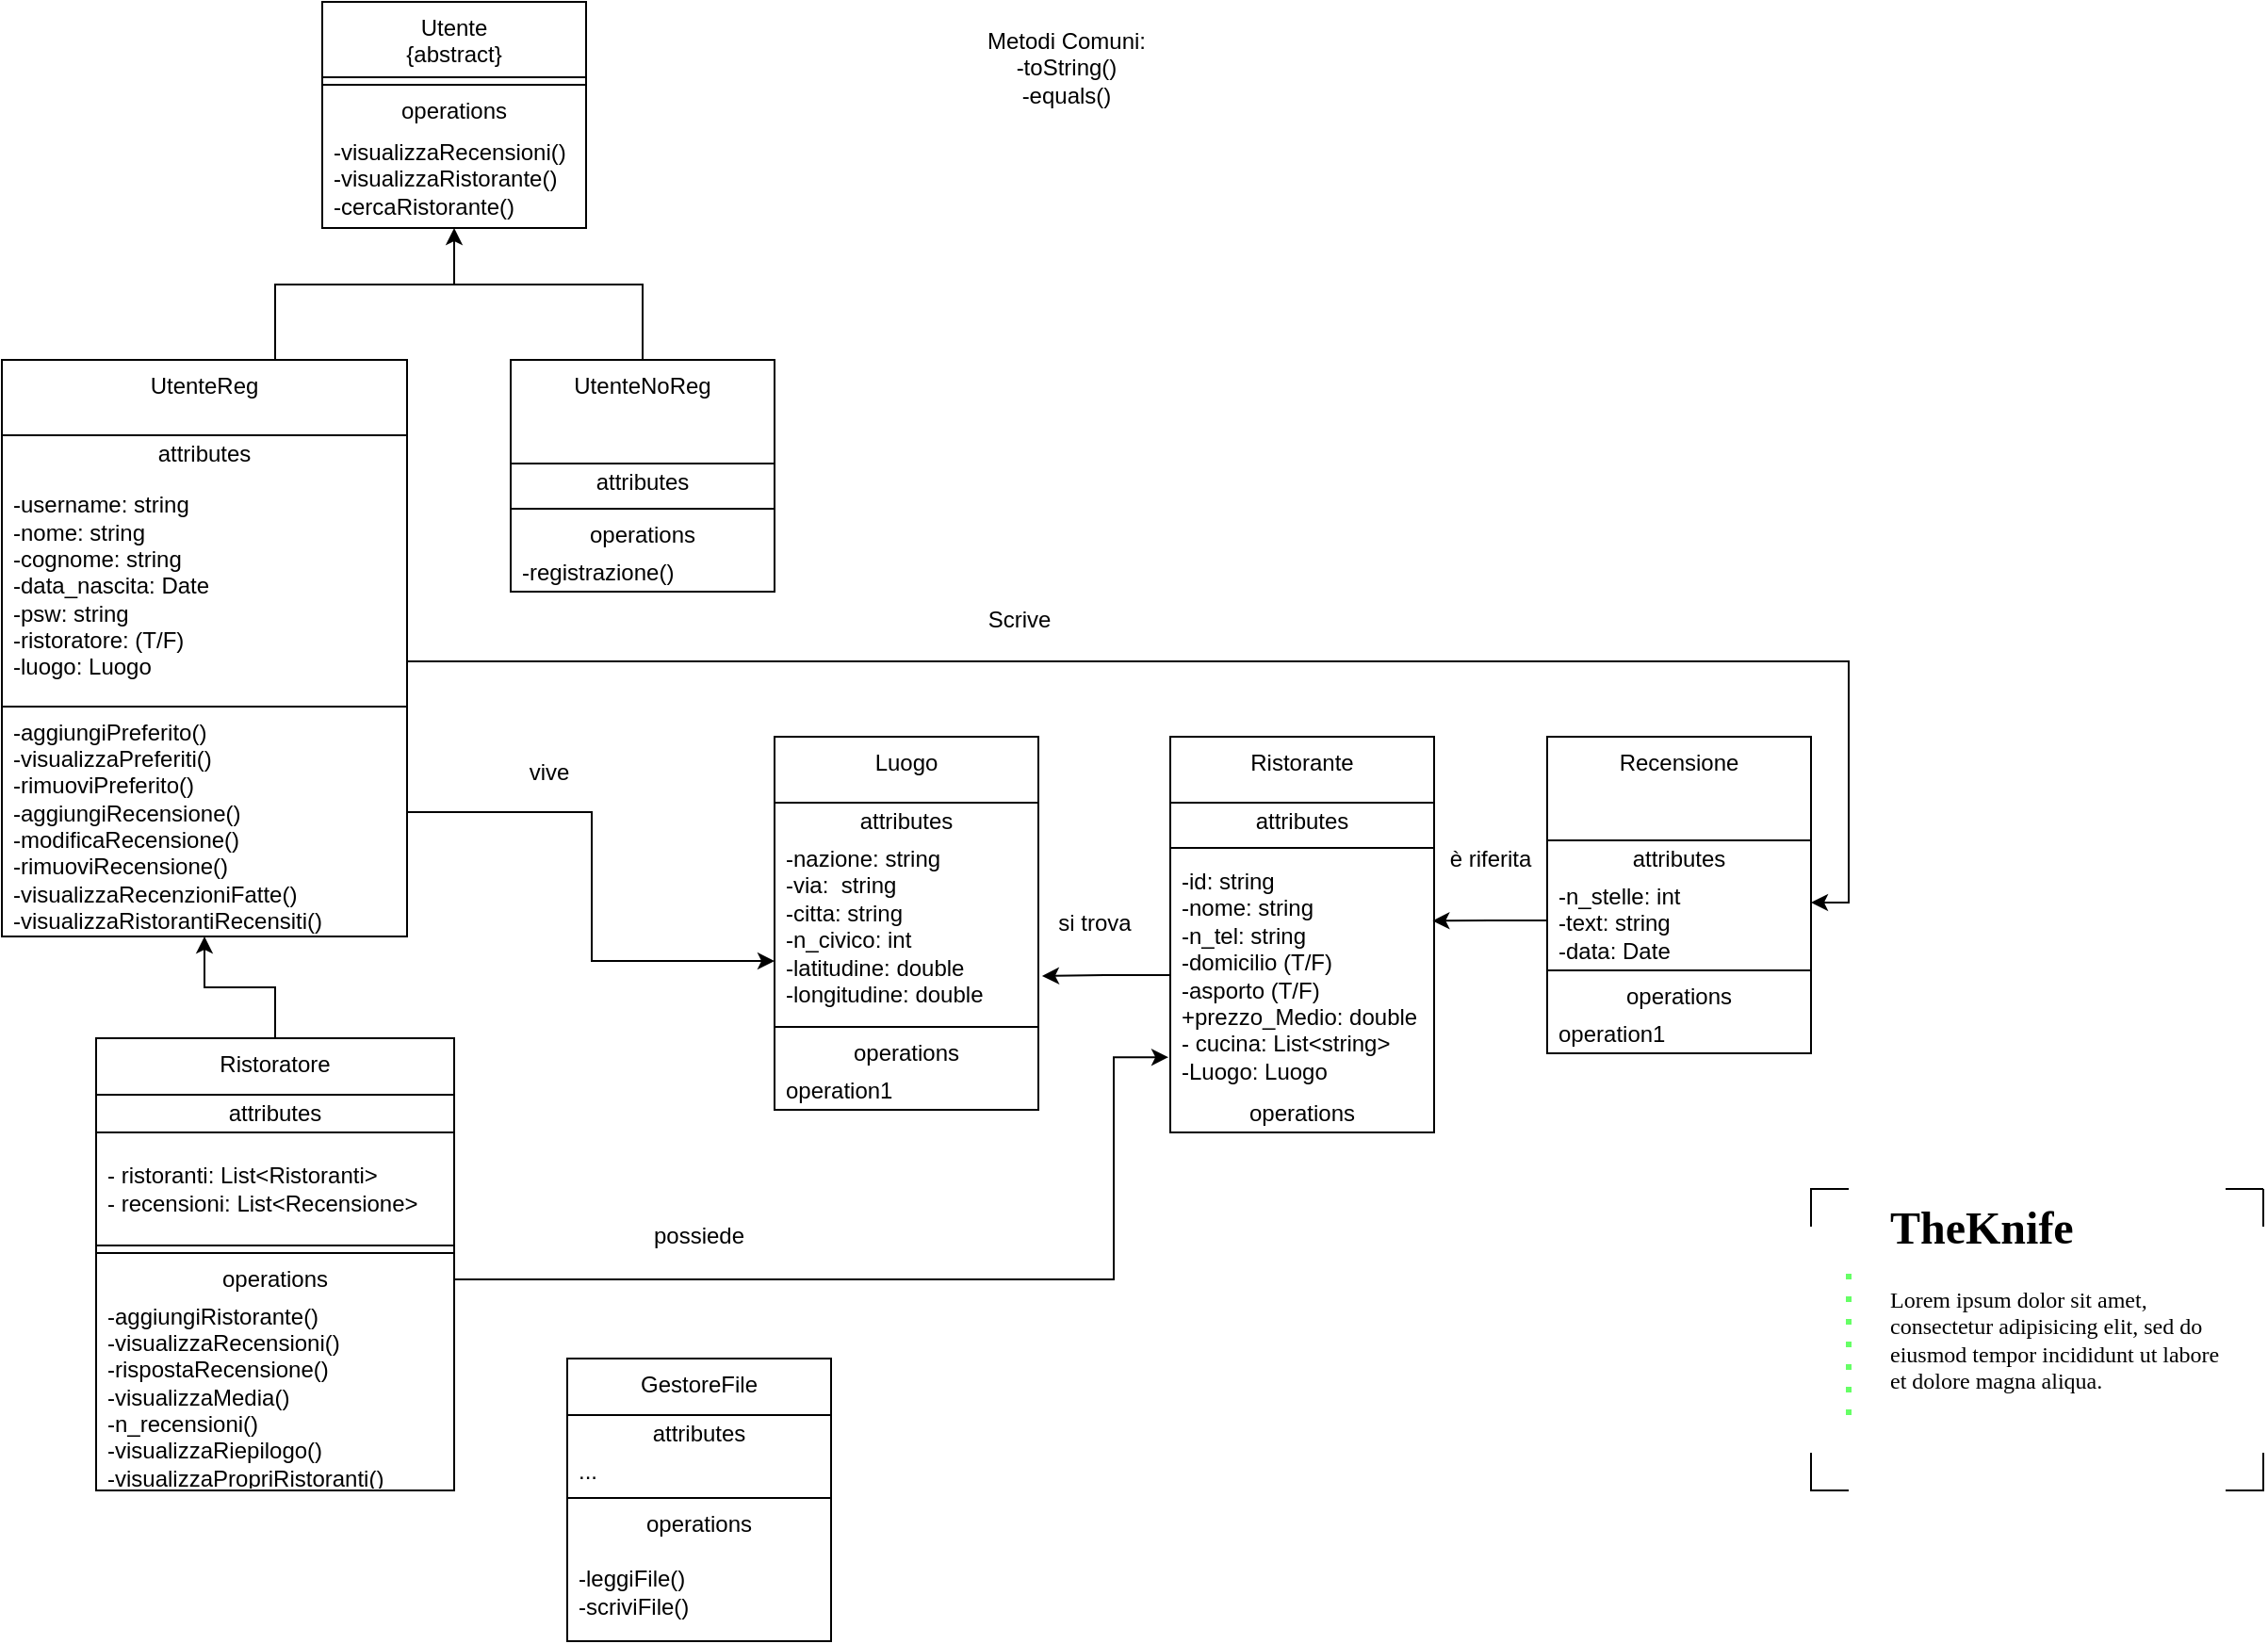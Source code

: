 <mxfile version="22.1.22" type="embed">
  <diagram name="Page-1" id="4kN5xnnU_OheXPAwVqNF">
    <mxGraphModel dx="1560" dy="1849" grid="1" gridSize="10" guides="1" tooltips="1" connect="1" arrows="1" fold="1" page="1" pageScale="1" pageWidth="850" pageHeight="1100" math="0" shadow="0">
      <root>
        <mxCell id="0" />
        <mxCell id="1" parent="0" />
        <mxCell id="CWcZoWYqdYBSjM3INNKV-1" value="&lt;h1 style=&quot;margin-top: 0px;&quot;&gt;&lt;font face=&quot;Verdana&quot;&gt;TheKnife&lt;/font&gt;&lt;/h1&gt;&lt;p&gt;&lt;font face=&quot;Verdana&quot;&gt;Lorem ipsum dolor sit amet, consectetur adipisicing elit, sed do eiusmod tempor incididunt ut labore et dolore magna aliqua.&lt;/font&gt;&lt;/p&gt;" style="text;html=1;whiteSpace=wrap;overflow=hidden;rounded=0;movable=1;resizable=1;rotatable=1;deletable=1;editable=1;locked=0;connectable=1;" parent="1" vertex="1">
          <mxGeometry x="880" y="10" width="180" height="140" as="geometry" />
        </mxCell>
        <mxCell id="CWcZoWYqdYBSjM3INNKV-2" value="" style="endArrow=none;dashed=1;html=1;dashPattern=1 3;strokeWidth=3;rounded=0;fillColor=#d5e8d4;strokeColor=#66FF66;movable=1;resizable=1;rotatable=1;deletable=1;editable=1;locked=0;connectable=1;" parent="1" edge="1">
          <mxGeometry width="50" height="50" relative="1" as="geometry">
            <mxPoint x="860" y="130" as="sourcePoint" />
            <mxPoint x="860" y="50" as="targetPoint" />
          </mxGeometry>
        </mxCell>
        <mxCell id="CWcZoWYqdYBSjM3INNKV-3" value="" style="endArrow=none;html=1;rounded=0;movable=1;resizable=1;rotatable=1;deletable=1;editable=1;locked=0;connectable=1;" parent="1" edge="1">
          <mxGeometry width="50" height="50" relative="1" as="geometry">
            <mxPoint x="1080" y="10" as="sourcePoint" />
            <mxPoint x="1060" y="10" as="targetPoint" />
          </mxGeometry>
        </mxCell>
        <mxCell id="CWcZoWYqdYBSjM3INNKV-4" value="" style="endArrow=none;html=1;rounded=0;movable=1;resizable=1;rotatable=1;deletable=1;editable=1;locked=0;connectable=1;" parent="1" edge="1">
          <mxGeometry width="50" height="50" relative="1" as="geometry">
            <mxPoint x="1080" y="10" as="sourcePoint" />
            <mxPoint x="1080" y="30" as="targetPoint" />
          </mxGeometry>
        </mxCell>
        <mxCell id="CWcZoWYqdYBSjM3INNKV-5" value="" style="endArrow=none;html=1;rounded=0;movable=1;resizable=1;rotatable=1;deletable=1;editable=1;locked=0;connectable=1;" parent="1" edge="1">
          <mxGeometry width="50" height="50" relative="1" as="geometry">
            <mxPoint x="1060" y="170" as="sourcePoint" />
            <mxPoint x="1080" y="150" as="targetPoint" />
            <Array as="points">
              <mxPoint x="1080" y="170" />
            </Array>
          </mxGeometry>
        </mxCell>
        <mxCell id="CWcZoWYqdYBSjM3INNKV-6" value="" style="endArrow=none;html=1;rounded=0;movable=1;resizable=1;rotatable=1;deletable=1;editable=1;locked=0;connectable=1;" parent="1" edge="1">
          <mxGeometry width="50" height="50" relative="1" as="geometry">
            <mxPoint x="840" y="30" as="sourcePoint" />
            <mxPoint x="860" y="10" as="targetPoint" />
            <Array as="points">
              <mxPoint x="840" y="10" />
            </Array>
          </mxGeometry>
        </mxCell>
        <mxCell id="CWcZoWYqdYBSjM3INNKV-7" value="" style="endArrow=none;html=1;rounded=0;movable=1;resizable=1;rotatable=1;deletable=1;editable=1;locked=0;connectable=1;" parent="1" edge="1">
          <mxGeometry width="50" height="50" relative="1" as="geometry">
            <mxPoint x="860" y="170" as="sourcePoint" />
            <mxPoint x="840" y="150" as="targetPoint" />
            <Array as="points">
              <mxPoint x="840" y="170" />
            </Array>
          </mxGeometry>
        </mxCell>
        <mxCell id="VzG-2pM0JNzL2qDlQ1p--2" value="Ristorante" style="swimlane;fontStyle=0;align=center;verticalAlign=top;childLayout=stackLayout;horizontal=1;startSize=35;horizontalStack=0;resizeParent=1;resizeParentMax=0;resizeLast=0;collapsible=0;marginBottom=0;html=1;whiteSpace=wrap;" parent="1" vertex="1">
          <mxGeometry x="500" y="-230" width="140" height="210" as="geometry" />
        </mxCell>
        <mxCell id="VzG-2pM0JNzL2qDlQ1p--3" value="attributes" style="text;html=1;strokeColor=none;fillColor=none;align=center;verticalAlign=middle;spacingLeft=4;spacingRight=4;overflow=hidden;rotatable=0;points=[[0,0.5],[1,0.5]];portConstraint=eastwest;whiteSpace=wrap;" parent="VzG-2pM0JNzL2qDlQ1p--2" vertex="1">
          <mxGeometry y="35" width="140" height="20" as="geometry" />
        </mxCell>
        <mxCell id="VzG-2pM0JNzL2qDlQ1p--4" value="" style="line;strokeWidth=1;fillColor=none;align=left;verticalAlign=middle;spacingTop=-1;spacingLeft=3;spacingRight=3;rotatable=0;labelPosition=right;points=[];portConstraint=eastwest;" parent="VzG-2pM0JNzL2qDlQ1p--2" vertex="1">
          <mxGeometry y="55" width="140" height="8" as="geometry" />
        </mxCell>
        <mxCell id="VzG-2pM0JNzL2qDlQ1p--5" value="-id: string&lt;div&gt;&lt;span style=&quot;background-color: transparent; color: light-dark(rgb(0, 0, 0), rgb(255, 255, 255));&quot;&gt;-nome: string&lt;/span&gt;&lt;div&gt;-n_tel: string&lt;/div&gt;&lt;div&gt;-domicilio (T/F)&lt;/div&gt;&lt;div&gt;&lt;span style=&quot;background-color: transparent; color: light-dark(rgb(0, 0, 0), rgb(255, 255, 255));&quot;&gt;-asporto&amp;nbsp;&lt;/span&gt;&lt;span style=&quot;background-color: transparent; color: light-dark(rgb(0, 0, 0), rgb(255, 255, 255));&quot;&gt;(T/F)&lt;/span&gt;&lt;/div&gt;&lt;div&gt;+prezzo_Medio: double&lt;/div&gt;&lt;/div&gt;&lt;div&gt;- cucina: List&amp;lt;string&amp;gt;&lt;/div&gt;&lt;div&gt;-Luogo: Luogo&lt;/div&gt;" style="text;html=1;strokeColor=none;fillColor=none;align=left;verticalAlign=middle;spacingLeft=4;spacingRight=4;overflow=hidden;rotatable=0;points=[[0,0.5],[1,0.5]];portConstraint=eastwest;whiteSpace=wrap;" parent="VzG-2pM0JNzL2qDlQ1p--2" vertex="1">
          <mxGeometry y="63" width="140" height="127" as="geometry" />
        </mxCell>
        <mxCell id="VzG-2pM0JNzL2qDlQ1p--6" value="operations" style="text;html=1;strokeColor=none;fillColor=none;align=center;verticalAlign=middle;spacingLeft=4;spacingRight=4;overflow=hidden;rotatable=0;points=[[0,0.5],[1,0.5]];portConstraint=eastwest;whiteSpace=wrap;" parent="VzG-2pM0JNzL2qDlQ1p--2" vertex="1">
          <mxGeometry y="190" width="140" height="20" as="geometry" />
        </mxCell>
        <mxCell id="VzG-2pM0JNzL2qDlQ1p--7" value="Luogo" style="swimlane;fontStyle=0;align=center;verticalAlign=top;childLayout=stackLayout;horizontal=1;startSize=35;horizontalStack=0;resizeParent=1;resizeParentMax=0;resizeLast=0;collapsible=0;marginBottom=0;html=1;whiteSpace=wrap;" parent="1" vertex="1">
          <mxGeometry x="290" y="-230" width="140" height="198" as="geometry" />
        </mxCell>
        <mxCell id="VzG-2pM0JNzL2qDlQ1p--8" value="attributes" style="text;html=1;strokeColor=none;fillColor=none;align=center;verticalAlign=middle;spacingLeft=4;spacingRight=4;overflow=hidden;rotatable=0;points=[[0,0.5],[1,0.5]];portConstraint=eastwest;whiteSpace=wrap;" parent="VzG-2pM0JNzL2qDlQ1p--7" vertex="1">
          <mxGeometry y="35" width="140" height="20" as="geometry" />
        </mxCell>
        <mxCell id="VzG-2pM0JNzL2qDlQ1p--9" value="-nazione: string&lt;div&gt;-via:&amp;nbsp; string&lt;/div&gt;&lt;div&gt;-citta: string&lt;/div&gt;&lt;div&gt;-n_civico: int&lt;/div&gt;&lt;div&gt;&lt;div&gt;-latitudine: double&lt;/div&gt;&lt;div&gt;-longitudine: double&lt;/div&gt;&lt;/div&gt;&lt;div&gt;&lt;br&gt;&lt;/div&gt;" style="text;html=1;strokeColor=none;fillColor=none;align=left;verticalAlign=middle;spacingLeft=4;spacingRight=4;overflow=hidden;rotatable=0;points=[[0,0.5],[1,0.5]];portConstraint=eastwest;whiteSpace=wrap;" parent="VzG-2pM0JNzL2qDlQ1p--7" vertex="1">
          <mxGeometry y="55" width="140" height="95" as="geometry" />
        </mxCell>
        <mxCell id="VzG-2pM0JNzL2qDlQ1p--10" value="" style="line;strokeWidth=1;fillColor=none;align=left;verticalAlign=middle;spacingTop=-1;spacingLeft=3;spacingRight=3;rotatable=0;labelPosition=right;points=[];portConstraint=eastwest;" parent="VzG-2pM0JNzL2qDlQ1p--7" vertex="1">
          <mxGeometry y="150" width="140" height="8" as="geometry" />
        </mxCell>
        <mxCell id="VzG-2pM0JNzL2qDlQ1p--11" value="operations" style="text;html=1;strokeColor=none;fillColor=none;align=center;verticalAlign=middle;spacingLeft=4;spacingRight=4;overflow=hidden;rotatable=0;points=[[0,0.5],[1,0.5]];portConstraint=eastwest;whiteSpace=wrap;" parent="VzG-2pM0JNzL2qDlQ1p--7" vertex="1">
          <mxGeometry y="158" width="140" height="20" as="geometry" />
        </mxCell>
        <mxCell id="VzG-2pM0JNzL2qDlQ1p--12" value="operation1" style="text;html=1;strokeColor=none;fillColor=none;align=left;verticalAlign=middle;spacingLeft=4;spacingRight=4;overflow=hidden;rotatable=0;points=[[0,0.5],[1,0.5]];portConstraint=eastwest;whiteSpace=wrap;" parent="VzG-2pM0JNzL2qDlQ1p--7" vertex="1">
          <mxGeometry y="178" width="140" height="20" as="geometry" />
        </mxCell>
        <mxCell id="VzG-2pM0JNzL2qDlQ1p--13" value="Recensione" style="swimlane;fontStyle=0;align=center;verticalAlign=top;childLayout=stackLayout;horizontal=1;startSize=55;horizontalStack=0;resizeParent=1;resizeParentMax=0;resizeLast=0;collapsible=0;marginBottom=0;html=1;whiteSpace=wrap;" parent="1" vertex="1">
          <mxGeometry x="700" y="-230" width="140" height="168" as="geometry" />
        </mxCell>
        <mxCell id="VzG-2pM0JNzL2qDlQ1p--14" value="attributes" style="text;html=1;strokeColor=none;fillColor=none;align=center;verticalAlign=middle;spacingLeft=4;spacingRight=4;overflow=hidden;rotatable=0;points=[[0,0.5],[1,0.5]];portConstraint=eastwest;whiteSpace=wrap;" parent="VzG-2pM0JNzL2qDlQ1p--13" vertex="1">
          <mxGeometry y="55" width="140" height="20" as="geometry" />
        </mxCell>
        <mxCell id="VzG-2pM0JNzL2qDlQ1p--15" value="&lt;font color=&quot;#000000&quot; style=&quot;color: light-dark(rgb(0, 0, 0), rgb(255, 255, 255));&quot;&gt;-n_stelle: int&lt;/font&gt;&lt;div&gt;&lt;font color=&quot;#000000&quot; style=&quot;color: light-dark(rgb(0, 0, 0), rgb(255, 255, 255));&quot;&gt;-text: string&amp;nbsp;&lt;/font&gt;&lt;/div&gt;&lt;div&gt;&lt;font color=&quot;#000000&quot; style=&quot;color: light-dark(rgb(0, 0, 0), rgb(255, 255, 255));&quot;&gt;-data: Date&lt;/font&gt;&lt;/div&gt;" style="text;html=1;strokeColor=light-dark(transparent,#FFFFFF);fillColor=none;align=left;verticalAlign=middle;spacingLeft=4;spacingRight=4;overflow=hidden;rotatable=0;points=[[0,0.5],[1,0.5]];portConstraint=eastwest;fontColor=#808080;whiteSpace=wrap;" parent="VzG-2pM0JNzL2qDlQ1p--13" vertex="1">
          <mxGeometry y="75" width="140" height="45" as="geometry" />
        </mxCell>
        <mxCell id="VzG-2pM0JNzL2qDlQ1p--16" value="" style="line;strokeWidth=1;fillColor=none;align=left;verticalAlign=middle;spacingTop=-1;spacingLeft=3;spacingRight=3;rotatable=0;labelPosition=right;points=[];portConstraint=eastwest;" parent="VzG-2pM0JNzL2qDlQ1p--13" vertex="1">
          <mxGeometry y="120" width="140" height="8" as="geometry" />
        </mxCell>
        <mxCell id="VzG-2pM0JNzL2qDlQ1p--17" value="operations" style="text;html=1;strokeColor=none;fillColor=none;align=center;verticalAlign=middle;spacingLeft=4;spacingRight=4;overflow=hidden;rotatable=0;points=[[0,0.5],[1,0.5]];portConstraint=eastwest;whiteSpace=wrap;" parent="VzG-2pM0JNzL2qDlQ1p--13" vertex="1">
          <mxGeometry y="128" width="140" height="20" as="geometry" />
        </mxCell>
        <mxCell id="VzG-2pM0JNzL2qDlQ1p--18" value="operation1" style="text;html=1;strokeColor=none;fillColor=none;align=left;verticalAlign=middle;spacingLeft=4;spacingRight=4;overflow=hidden;rotatable=0;points=[[0,0.5],[1,0.5]];portConstraint=eastwest;whiteSpace=wrap;" parent="VzG-2pM0JNzL2qDlQ1p--13" vertex="1">
          <mxGeometry y="148" width="140" height="20" as="geometry" />
        </mxCell>
        <mxCell id="VzG-2pM0JNzL2qDlQ1p--21" value="&lt;div&gt;Utente&lt;/div&gt;&lt;div&gt;{abstract}&lt;/div&gt;" style="swimlane;fontStyle=0;align=center;verticalAlign=top;childLayout=stackLayout;horizontal=1;startSize=40;horizontalStack=0;resizeParent=1;resizeParentMax=0;resizeLast=0;collapsible=0;marginBottom=0;html=1;whiteSpace=wrap;" parent="1" vertex="1">
          <mxGeometry x="50" y="-620" width="140" height="120" as="geometry" />
        </mxCell>
        <mxCell id="VzG-2pM0JNzL2qDlQ1p--22" value="" style="line;strokeWidth=1;fillColor=none;align=left;verticalAlign=middle;spacingTop=-1;spacingLeft=3;spacingRight=3;rotatable=0;labelPosition=right;points=[];portConstraint=eastwest;" parent="VzG-2pM0JNzL2qDlQ1p--21" vertex="1">
          <mxGeometry y="40" width="140" height="8" as="geometry" />
        </mxCell>
        <mxCell id="VzG-2pM0JNzL2qDlQ1p--23" value="operations" style="text;html=1;strokeColor=none;fillColor=none;align=center;verticalAlign=middle;spacingLeft=4;spacingRight=4;overflow=hidden;rotatable=0;points=[[0,0.5],[1,0.5]];portConstraint=eastwest;whiteSpace=wrap;" parent="VzG-2pM0JNzL2qDlQ1p--21" vertex="1">
          <mxGeometry y="48" width="140" height="20" as="geometry" />
        </mxCell>
        <mxCell id="VzG-2pM0JNzL2qDlQ1p--24" value="-visualizzaRecensioni()&lt;div&gt;-visualizzaRistorante()&lt;/div&gt;&lt;div&gt;-cercaRistorante()&lt;/div&gt;" style="text;html=1;strokeColor=none;fillColor=none;align=left;verticalAlign=middle;spacingLeft=4;spacingRight=4;overflow=hidden;rotatable=0;points=[[0,0.5],[1,0.5]];portConstraint=eastwest;whiteSpace=wrap;" parent="VzG-2pM0JNzL2qDlQ1p--21" vertex="1">
          <mxGeometry y="68" width="140" height="52" as="geometry" />
        </mxCell>
        <mxCell id="8An6c7Bw5HbiRdQIPrrb-13" style="edgeStyle=orthogonalEdgeStyle;rounded=0;orthogonalLoop=1;jettySize=auto;html=1;exitX=0.5;exitY=0;exitDx=0;exitDy=0;" parent="1" source="VzG-2pM0JNzL2qDlQ1p--25" edge="1">
          <mxGeometry relative="1" as="geometry">
            <mxPoint x="120" y="-500" as="targetPoint" />
            <Array as="points">
              <mxPoint x="25" y="-470" />
              <mxPoint x="120" y="-470" />
            </Array>
          </mxGeometry>
        </mxCell>
        <mxCell id="VzG-2pM0JNzL2qDlQ1p--25" value="UtenteReg" style="swimlane;fontStyle=0;align=center;verticalAlign=top;childLayout=stackLayout;horizontal=1;startSize=40;horizontalStack=0;resizeParent=1;resizeParentMax=0;resizeLast=0;collapsible=0;marginBottom=0;html=1;whiteSpace=wrap;" parent="1" vertex="1">
          <mxGeometry x="-120" y="-430" width="215" height="306" as="geometry" />
        </mxCell>
        <mxCell id="VzG-2pM0JNzL2qDlQ1p--26" value="attributes" style="text;html=1;strokeColor=none;fillColor=none;align=center;verticalAlign=middle;spacingLeft=4;spacingRight=4;overflow=hidden;rotatable=0;points=[[0,0.5],[1,0.5]];portConstraint=eastwest;whiteSpace=wrap;" parent="VzG-2pM0JNzL2qDlQ1p--25" vertex="1">
          <mxGeometry y="40" width="215" height="20" as="geometry" />
        </mxCell>
        <mxCell id="VzG-2pM0JNzL2qDlQ1p--27" value="&lt;div&gt;&lt;span style=&quot;color: light-dark(rgb(0, 0, 0), rgb(255, 255, 255)); background-color: transparent;&quot;&gt;-username: string&lt;/span&gt;&lt;/div&gt;&lt;div&gt;&lt;span style=&quot;color: light-dark(rgb(0, 0, 0), rgb(255, 255, 255)); background-color: transparent;&quot;&gt;-nome: string&lt;/span&gt;&lt;/div&gt;&lt;div style=&quot;&quot;&gt;&lt;font style=&quot;color: light-dark(rgb(0, 0, 0), rgb(255, 255, 255));&quot;&gt;-cognome: string&lt;/font&gt;&lt;/div&gt;&lt;div style=&quot;&quot;&gt;&lt;font style=&quot;color: light-dark(rgb(0, 0, 0), rgb(255, 255, 255));&quot;&gt;-data_nascita: Date&lt;/font&gt;&lt;/div&gt;&lt;div style=&quot;&quot;&gt;&lt;font style=&quot;color: light-dark(rgb(0, 0, 0), rgb(255, 255, 255));&quot;&gt;-psw: string&lt;/font&gt;&lt;/div&gt;&lt;div style=&quot;&quot;&gt;&lt;font style=&quot;color: light-dark(rgb(0, 0, 0), rgb(255, 255, 255));&quot;&gt;-ristoratore: (T/F)&lt;/font&gt;&lt;/div&gt;&lt;div style=&quot;&quot;&gt;&lt;font style=&quot;&quot;&gt;-luogo: Luogo&lt;font color=&quot;#7f7f7f&quot;&gt;&amp;nbsp;&lt;/font&gt;&lt;/font&gt;&lt;/div&gt;" style="text;html=1;strokeColor=none;fillColor=none;align=left;verticalAlign=middle;spacingLeft=4;spacingRight=4;overflow=hidden;rotatable=0;points=[[0,0.5],[1,0.5]];portConstraint=eastwest;whiteSpace=wrap;" parent="VzG-2pM0JNzL2qDlQ1p--25" vertex="1">
          <mxGeometry y="60" width="215" height="120" as="geometry" />
        </mxCell>
        <mxCell id="VzG-2pM0JNzL2qDlQ1p--28" value="" style="line;strokeWidth=1;fillColor=none;align=left;verticalAlign=middle;spacingTop=-1;spacingLeft=3;spacingRight=3;rotatable=0;labelPosition=right;points=[];portConstraint=eastwest;" parent="VzG-2pM0JNzL2qDlQ1p--25" vertex="1">
          <mxGeometry y="180" width="215" height="8" as="geometry" />
        </mxCell>
        <mxCell id="VzG-2pM0JNzL2qDlQ1p--29" value="&lt;div&gt;&lt;span style=&quot;background-color: initial;&quot;&gt;-aggiungiPreferito()&lt;/span&gt;&lt;br&gt;&lt;/div&gt;&lt;div&gt;-visualizzaPreferiti()&lt;/div&gt;&lt;div&gt;-rimuoviPreferito()&lt;/div&gt;&lt;div&gt;&lt;span style=&quot;background-color: initial;&quot;&gt;-aggiungiRecensione()&lt;/span&gt;&lt;/div&gt;&lt;div&gt;-modificaRecensione()&lt;/div&gt;&lt;div&gt;-rimuoviRecensione()&lt;/div&gt;&lt;div&gt;-visualizzaRecenzioniFatte()&lt;/div&gt;&lt;div&gt;-visualizzaRistorantiRecensiti()&lt;/div&gt;" style="text;html=1;strokeColor=none;fillColor=none;align=left;verticalAlign=middle;spacingLeft=4;spacingRight=4;overflow=hidden;rotatable=0;points=[[0,0.5],[1,0.5]];portConstraint=eastwest;whiteSpace=wrap;" parent="VzG-2pM0JNzL2qDlQ1p--25" vertex="1">
          <mxGeometry y="188" width="215" height="118" as="geometry" />
        </mxCell>
        <mxCell id="VzG-2pM0JNzL2qDlQ1p--30" value="&lt;span style=&quot;text-align: left;&quot;&gt;UtenteNoReg&lt;/span&gt;" style="swimlane;fontStyle=0;align=center;verticalAlign=top;childLayout=stackLayout;horizontal=1;startSize=55;horizontalStack=0;resizeParent=1;resizeParentMax=0;resizeLast=0;collapsible=0;marginBottom=0;html=1;whiteSpace=wrap;" parent="1" vertex="1">
          <mxGeometry x="150" y="-430" width="140" height="123" as="geometry" />
        </mxCell>
        <mxCell id="VzG-2pM0JNzL2qDlQ1p--31" value="attributes" style="text;html=1;strokeColor=none;fillColor=none;align=center;verticalAlign=middle;spacingLeft=4;spacingRight=4;overflow=hidden;rotatable=0;points=[[0,0.5],[1,0.5]];portConstraint=eastwest;whiteSpace=wrap;" parent="VzG-2pM0JNzL2qDlQ1p--30" vertex="1">
          <mxGeometry y="55" width="140" height="20" as="geometry" />
        </mxCell>
        <mxCell id="VzG-2pM0JNzL2qDlQ1p--32" value="" style="line;strokeWidth=1;fillColor=none;align=left;verticalAlign=middle;spacingTop=-1;spacingLeft=3;spacingRight=3;rotatable=0;labelPosition=right;points=[];portConstraint=eastwest;" parent="VzG-2pM0JNzL2qDlQ1p--30" vertex="1">
          <mxGeometry y="75" width="140" height="8" as="geometry" />
        </mxCell>
        <mxCell id="VzG-2pM0JNzL2qDlQ1p--33" value="operations" style="text;html=1;strokeColor=none;fillColor=none;align=center;verticalAlign=middle;spacingLeft=4;spacingRight=4;overflow=hidden;rotatable=0;points=[[0,0.5],[1,0.5]];portConstraint=eastwest;whiteSpace=wrap;" parent="VzG-2pM0JNzL2qDlQ1p--30" vertex="1">
          <mxGeometry y="83" width="140" height="20" as="geometry" />
        </mxCell>
        <mxCell id="VzG-2pM0JNzL2qDlQ1p--34" value="-registrazione()" style="text;html=1;strokeColor=none;fillColor=none;align=left;verticalAlign=middle;spacingLeft=4;spacingRight=4;overflow=hidden;rotatable=0;points=[[0,0.5],[1,0.5]];portConstraint=eastwest;whiteSpace=wrap;" parent="VzG-2pM0JNzL2qDlQ1p--30" vertex="1">
          <mxGeometry y="103" width="140" height="20" as="geometry" />
        </mxCell>
        <mxCell id="VzG-2pM0JNzL2qDlQ1p--35" value="Ristoratore" style="swimlane;fontStyle=0;align=center;verticalAlign=top;childLayout=stackLayout;horizontal=1;startSize=30;horizontalStack=0;resizeParent=1;resizeParentMax=0;resizeLast=0;collapsible=0;marginBottom=0;html=1;whiteSpace=wrap;" parent="1" vertex="1">
          <mxGeometry x="-70" y="-70" width="190" height="240" as="geometry" />
        </mxCell>
        <mxCell id="VzG-2pM0JNzL2qDlQ1p--36" value="attributes" style="text;html=1;strokeColor=none;fillColor=none;align=center;verticalAlign=middle;spacingLeft=4;spacingRight=4;overflow=hidden;rotatable=0;points=[[0,0.5],[1,0.5]];portConstraint=eastwest;whiteSpace=wrap;" parent="VzG-2pM0JNzL2qDlQ1p--35" vertex="1">
          <mxGeometry y="30" width="190" height="20" as="geometry" />
        </mxCell>
        <mxCell id="VzG-2pM0JNzL2qDlQ1p--37" value="&lt;font color=&quot;#000000&quot; style=&quot;color: light-dark(rgb(0, 0, 0), rgb(255, 255, 255));&quot;&gt;- ristoranti: List&amp;lt;Ristoranti&amp;gt;&lt;/font&gt;&lt;div&gt;&lt;font color=&quot;#000000&quot; style=&quot;color: light-dark(rgb(0, 0, 0), rgb(255, 255, 255));&quot;&gt;- recensioni: List&amp;lt;Recensione&amp;gt;&lt;/font&gt;&lt;/div&gt;" style="text;html=1;strokeColor=#000000;fillColor=none;align=left;verticalAlign=middle;spacingLeft=4;spacingRight=4;overflow=hidden;rotatable=0;points=[[0,0.5],[1,0.5]];portConstraint=eastwest;fontColor=#808080;whiteSpace=wrap;" parent="VzG-2pM0JNzL2qDlQ1p--35" vertex="1">
          <mxGeometry y="50" width="190" height="60" as="geometry" />
        </mxCell>
        <mxCell id="VzG-2pM0JNzL2qDlQ1p--38" value="" style="line;strokeWidth=1;fillColor=none;align=left;verticalAlign=middle;spacingTop=-1;spacingLeft=3;spacingRight=3;rotatable=0;labelPosition=right;points=[];portConstraint=eastwest;" parent="VzG-2pM0JNzL2qDlQ1p--35" vertex="1">
          <mxGeometry y="110" width="190" height="8" as="geometry" />
        </mxCell>
        <mxCell id="VzG-2pM0JNzL2qDlQ1p--39" value="operations" style="text;html=1;strokeColor=none;fillColor=none;align=center;verticalAlign=middle;spacingLeft=4;spacingRight=4;overflow=hidden;rotatable=0;points=[[0,0.5],[1,0.5]];portConstraint=eastwest;whiteSpace=wrap;" parent="VzG-2pM0JNzL2qDlQ1p--35" vertex="1">
          <mxGeometry y="118" width="190" height="20" as="geometry" />
        </mxCell>
        <mxCell id="VzG-2pM0JNzL2qDlQ1p--40" value="-aggiungiRistorante()&lt;div&gt;-visualizzaRecensioni()&lt;/div&gt;&lt;div&gt;-rispostaRecensione()&lt;/div&gt;&lt;div&gt;-visualizzaMedia()&lt;/div&gt;&lt;div&gt;-n_recensioni()&lt;/div&gt;&lt;div&gt;-visualizzaRiepilogo()&lt;/div&gt;&lt;div&gt;-visualizzaPropriRistoranti()&lt;/div&gt;" style="text;html=1;strokeColor=none;fillColor=none;align=left;verticalAlign=middle;spacingLeft=4;spacingRight=4;overflow=hidden;rotatable=0;points=[[0,0.5],[1,0.5]];portConstraint=eastwest;whiteSpace=wrap;" parent="VzG-2pM0JNzL2qDlQ1p--35" vertex="1">
          <mxGeometry y="138" width="190" height="102" as="geometry" />
        </mxCell>
        <mxCell id="8An6c7Bw5HbiRdQIPrrb-6" style="rounded=0;orthogonalLoop=1;jettySize=auto;html=1;exitX=0.5;exitY=0;exitDx=0;exitDy=0;edgeStyle=orthogonalEdgeStyle;endArrow=none;startFill=0;" parent="1" source="VzG-2pM0JNzL2qDlQ1p--30" edge="1">
          <mxGeometry relative="1" as="geometry">
            <mxPoint x="120" y="-470" as="targetPoint" />
            <Array as="points">
              <mxPoint x="220" y="-470" />
              <mxPoint x="120" y="-470" />
            </Array>
          </mxGeometry>
        </mxCell>
        <mxCell id="8An6c7Bw5HbiRdQIPrrb-8" style="edgeStyle=orthogonalEdgeStyle;rounded=0;orthogonalLoop=1;jettySize=auto;html=1;exitX=1;exitY=0.5;exitDx=0;exitDy=0;entryX=0;entryY=0.674;entryDx=0;entryDy=0;entryPerimeter=0;" parent="1" source="VzG-2pM0JNzL2qDlQ1p--27" target="VzG-2pM0JNzL2qDlQ1p--9" edge="1">
          <mxGeometry relative="1" as="geometry">
            <Array as="points">
              <mxPoint x="95" y="-190" />
              <mxPoint x="193" y="-190" />
              <mxPoint x="193" y="-111" />
            </Array>
          </mxGeometry>
        </mxCell>
        <mxCell id="8An6c7Bw5HbiRdQIPrrb-11" style="edgeStyle=orthogonalEdgeStyle;rounded=0;orthogonalLoop=1;jettySize=auto;html=1;exitX=0;exitY=0.5;exitDx=0;exitDy=0;entryX=1.014;entryY=0.758;entryDx=0;entryDy=0;entryPerimeter=0;" parent="1" source="VzG-2pM0JNzL2qDlQ1p--5" target="VzG-2pM0JNzL2qDlQ1p--9" edge="1">
          <mxGeometry relative="1" as="geometry" />
        </mxCell>
        <mxCell id="8An6c7Bw5HbiRdQIPrrb-12" style="edgeStyle=orthogonalEdgeStyle;rounded=0;orthogonalLoop=1;jettySize=auto;html=1;exitX=1;exitY=0.5;exitDx=0;exitDy=0;entryX=-0.007;entryY=0.843;entryDx=0;entryDy=0;entryPerimeter=0;" parent="1" source="VzG-2pM0JNzL2qDlQ1p--39" target="VzG-2pM0JNzL2qDlQ1p--5" edge="1">
          <mxGeometry relative="1" as="geometry">
            <mxPoint x="540" y="-10" as="targetPoint" />
            <Array as="points">
              <mxPoint x="470" y="58" />
              <mxPoint x="470" y="-60" />
            </Array>
          </mxGeometry>
        </mxCell>
        <mxCell id="8An6c7Bw5HbiRdQIPrrb-15" style="edgeStyle=orthogonalEdgeStyle;rounded=0;orthogonalLoop=1;jettySize=auto;html=1;exitX=1;exitY=0.5;exitDx=0;exitDy=0;entryX=1;entryY=0.289;entryDx=0;entryDy=0;entryPerimeter=0;movable=0;resizable=0;rotatable=0;deletable=0;editable=0;locked=1;connectable=0;" parent="1" source="VzG-2pM0JNzL2qDlQ1p--27" target="VzG-2pM0JNzL2qDlQ1p--15" edge="1">
          <mxGeometry relative="1" as="geometry">
            <Array as="points">
              <mxPoint x="95" y="-270" />
              <mxPoint x="860" y="-270" />
              <mxPoint x="860" y="-142" />
            </Array>
          </mxGeometry>
        </mxCell>
        <mxCell id="8An6c7Bw5HbiRdQIPrrb-16" value="Scrive" style="text;html=1;align=center;verticalAlign=middle;whiteSpace=wrap;rounded=0;movable=0;resizable=0;rotatable=0;deletable=0;editable=0;locked=1;connectable=0;" parent="1" vertex="1">
          <mxGeometry x="390" y="-307" width="60" height="30" as="geometry" />
        </mxCell>
        <mxCell id="8An6c7Bw5HbiRdQIPrrb-17" value="vive" style="text;html=1;align=center;verticalAlign=middle;resizable=0;points=[];autosize=1;strokeColor=none;fillColor=none;" parent="1" vertex="1">
          <mxGeometry x="150" y="-226" width="40" height="30" as="geometry" />
        </mxCell>
        <mxCell id="8An6c7Bw5HbiRdQIPrrb-18" value="si trova" style="text;html=1;align=center;verticalAlign=middle;whiteSpace=wrap;rounded=0;" parent="1" vertex="1">
          <mxGeometry x="430" y="-146" width="60" height="30" as="geometry" />
        </mxCell>
        <mxCell id="8An6c7Bw5HbiRdQIPrrb-19" value="possiede" style="text;html=1;align=center;verticalAlign=middle;whiteSpace=wrap;rounded=0;" parent="1" vertex="1">
          <mxGeometry x="220" y="20" width="60" height="30" as="geometry" />
        </mxCell>
        <mxCell id="8An6c7Bw5HbiRdQIPrrb-20" value="è riferita" style="text;html=1;align=center;verticalAlign=middle;whiteSpace=wrap;rounded=0;" parent="1" vertex="1">
          <mxGeometry x="640" y="-180" width="60" height="30" as="geometry" />
        </mxCell>
        <mxCell id="8An6c7Bw5HbiRdQIPrrb-22" style="edgeStyle=orthogonalEdgeStyle;rounded=0;orthogonalLoop=1;jettySize=auto;html=1;exitX=0;exitY=0.5;exitDx=0;exitDy=0;entryX=0.994;entryY=0.273;entryDx=0;entryDy=0;entryPerimeter=0;" parent="1" source="VzG-2pM0JNzL2qDlQ1p--15" target="VzG-2pM0JNzL2qDlQ1p--5" edge="1">
          <mxGeometry relative="1" as="geometry" />
        </mxCell>
        <mxCell id="2" value="Metodi Comuni:&lt;br&gt;-toString()&lt;br&gt;-equals()" style="text;html=1;strokeColor=none;fillColor=none;align=center;verticalAlign=middle;whiteSpace=wrap;rounded=0;" vertex="1" parent="1">
          <mxGeometry x="360" y="-600" width="170" height="30" as="geometry" />
        </mxCell>
        <mxCell id="3" style="edgeStyle=orthogonalEdgeStyle;rounded=0;orthogonalLoop=1;jettySize=auto;html=1;exitX=0.5;exitY=0;exitDx=0;exitDy=0;entryX=0.5;entryY=1;entryDx=0;entryDy=0;entryPerimeter=0;" edge="1" parent="1" source="VzG-2pM0JNzL2qDlQ1p--35" target="VzG-2pM0JNzL2qDlQ1p--29">
          <mxGeometry relative="1" as="geometry" />
        </mxCell>
        <mxCell id="4" value="GestoreFile" style="swimlane;fontStyle=0;align=center;verticalAlign=top;childLayout=stackLayout;horizontal=1;startSize=30;horizontalStack=0;resizeParent=1;resizeParentMax=0;resizeLast=0;collapsible=0;marginBottom=0;html=1;whiteSpace=wrap;" vertex="1" parent="1">
          <mxGeometry x="180" y="100" width="140" height="150" as="geometry" />
        </mxCell>
        <mxCell id="5" value="attributes" style="text;html=1;strokeColor=none;fillColor=none;align=center;verticalAlign=middle;spacingLeft=4;spacingRight=4;overflow=hidden;rotatable=0;points=[[0,0.5],[1,0.5]];portConstraint=eastwest;whiteSpace=wrap;" vertex="1" parent="4">
          <mxGeometry y="30" width="140" height="20" as="geometry" />
        </mxCell>
        <mxCell id="8" value="..." style="text;html=1;strokeColor=none;fillColor=none;align=left;verticalAlign=middle;spacingLeft=4;spacingRight=4;overflow=hidden;rotatable=0;points=[[0,0.5],[1,0.5]];portConstraint=eastwest;whiteSpace=wrap;" vertex="1" parent="4">
          <mxGeometry y="50" width="140" height="20" as="geometry" />
        </mxCell>
        <mxCell id="9" value="" style="line;strokeWidth=1;fillColor=none;align=left;verticalAlign=middle;spacingTop=-1;spacingLeft=3;spacingRight=3;rotatable=0;labelPosition=right;points=[];portConstraint=eastwest;" vertex="1" parent="4">
          <mxGeometry y="70" width="140" height="8" as="geometry" />
        </mxCell>
        <mxCell id="10" value="operations" style="text;html=1;strokeColor=none;fillColor=none;align=center;verticalAlign=middle;spacingLeft=4;spacingRight=4;overflow=hidden;rotatable=0;points=[[0,0.5],[1,0.5]];portConstraint=eastwest;whiteSpace=wrap;" vertex="1" parent="4">
          <mxGeometry y="78" width="140" height="20" as="geometry" />
        </mxCell>
        <mxCell id="11" value="-leggiFile()&lt;br style=&quot;border-color: var(--border-color);&quot;&gt;-scriviFile()" style="text;html=1;strokeColor=none;fillColor=none;align=left;verticalAlign=middle;spacingLeft=4;spacingRight=4;overflow=hidden;rotatable=0;points=[[0,0.5],[1,0.5]];portConstraint=eastwest;whiteSpace=wrap;" vertex="1" parent="4">
          <mxGeometry y="98" width="140" height="52" as="geometry" />
        </mxCell>
      </root>
    </mxGraphModel>
  </diagram>
</mxfile>
